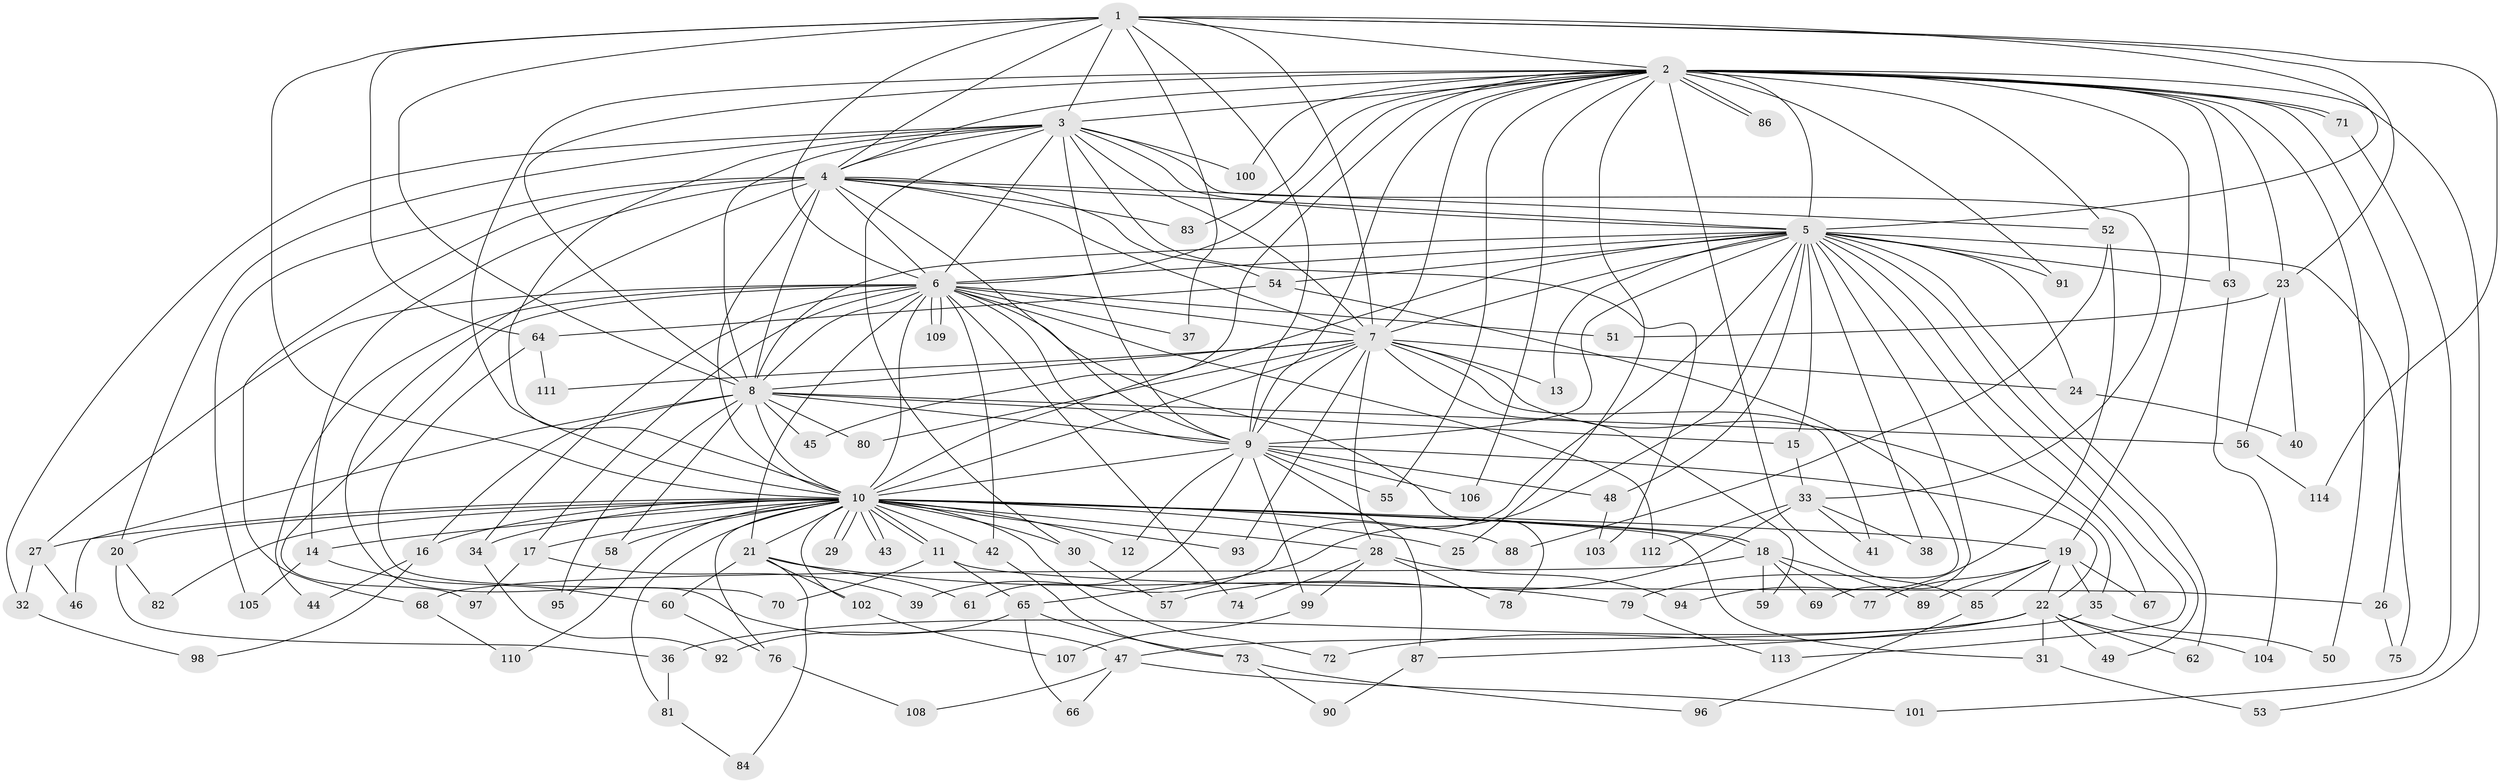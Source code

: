 // coarse degree distribution, {14: 0.023809523809523808, 25: 0.011904761904761904, 38: 0.011904761904761904, 16: 0.023809523809523808, 24: 0.011904761904761904, 19: 0.023809523809523808, 4: 0.05952380952380952, 2: 0.5119047619047619, 5: 0.047619047619047616, 3: 0.17857142857142858, 6: 0.03571428571428571, 8: 0.023809523809523808, 12: 0.011904761904761904, 1: 0.023809523809523808}
// Generated by graph-tools (version 1.1) at 2025/41/03/06/25 10:41:40]
// undirected, 114 vertices, 253 edges
graph export_dot {
graph [start="1"]
  node [color=gray90,style=filled];
  1;
  2;
  3;
  4;
  5;
  6;
  7;
  8;
  9;
  10;
  11;
  12;
  13;
  14;
  15;
  16;
  17;
  18;
  19;
  20;
  21;
  22;
  23;
  24;
  25;
  26;
  27;
  28;
  29;
  30;
  31;
  32;
  33;
  34;
  35;
  36;
  37;
  38;
  39;
  40;
  41;
  42;
  43;
  44;
  45;
  46;
  47;
  48;
  49;
  50;
  51;
  52;
  53;
  54;
  55;
  56;
  57;
  58;
  59;
  60;
  61;
  62;
  63;
  64;
  65;
  66;
  67;
  68;
  69;
  70;
  71;
  72;
  73;
  74;
  75;
  76;
  77;
  78;
  79;
  80;
  81;
  82;
  83;
  84;
  85;
  86;
  87;
  88;
  89;
  90;
  91;
  92;
  93;
  94;
  95;
  96;
  97;
  98;
  99;
  100;
  101;
  102;
  103;
  104;
  105;
  106;
  107;
  108;
  109;
  110;
  111;
  112;
  113;
  114;
  1 -- 2;
  1 -- 3;
  1 -- 4;
  1 -- 5;
  1 -- 6;
  1 -- 7;
  1 -- 8;
  1 -- 9;
  1 -- 10;
  1 -- 23;
  1 -- 37;
  1 -- 64;
  1 -- 114;
  2 -- 3;
  2 -- 4;
  2 -- 5;
  2 -- 6;
  2 -- 7;
  2 -- 8;
  2 -- 9;
  2 -- 10;
  2 -- 19;
  2 -- 23;
  2 -- 25;
  2 -- 26;
  2 -- 45;
  2 -- 50;
  2 -- 52;
  2 -- 53;
  2 -- 55;
  2 -- 63;
  2 -- 71;
  2 -- 71;
  2 -- 83;
  2 -- 85;
  2 -- 86;
  2 -- 86;
  2 -- 91;
  2 -- 100;
  2 -- 106;
  3 -- 4;
  3 -- 5;
  3 -- 6;
  3 -- 7;
  3 -- 8;
  3 -- 9;
  3 -- 10;
  3 -- 20;
  3 -- 30;
  3 -- 32;
  3 -- 33;
  3 -- 100;
  3 -- 103;
  4 -- 5;
  4 -- 6;
  4 -- 7;
  4 -- 8;
  4 -- 9;
  4 -- 10;
  4 -- 14;
  4 -- 47;
  4 -- 52;
  4 -- 54;
  4 -- 68;
  4 -- 83;
  4 -- 105;
  5 -- 6;
  5 -- 7;
  5 -- 8;
  5 -- 9;
  5 -- 10;
  5 -- 13;
  5 -- 15;
  5 -- 24;
  5 -- 38;
  5 -- 39;
  5 -- 48;
  5 -- 49;
  5 -- 54;
  5 -- 62;
  5 -- 63;
  5 -- 65;
  5 -- 67;
  5 -- 69;
  5 -- 75;
  5 -- 91;
  5 -- 113;
  6 -- 7;
  6 -- 8;
  6 -- 9;
  6 -- 10;
  6 -- 17;
  6 -- 21;
  6 -- 27;
  6 -- 34;
  6 -- 37;
  6 -- 42;
  6 -- 44;
  6 -- 51;
  6 -- 74;
  6 -- 78;
  6 -- 97;
  6 -- 109;
  6 -- 109;
  6 -- 112;
  7 -- 8;
  7 -- 9;
  7 -- 10;
  7 -- 13;
  7 -- 24;
  7 -- 28;
  7 -- 35;
  7 -- 41;
  7 -- 59;
  7 -- 80;
  7 -- 93;
  7 -- 111;
  8 -- 9;
  8 -- 10;
  8 -- 15;
  8 -- 16;
  8 -- 45;
  8 -- 46;
  8 -- 56;
  8 -- 58;
  8 -- 80;
  8 -- 95;
  9 -- 10;
  9 -- 12;
  9 -- 22;
  9 -- 48;
  9 -- 55;
  9 -- 61;
  9 -- 87;
  9 -- 99;
  9 -- 106;
  10 -- 11;
  10 -- 11;
  10 -- 12;
  10 -- 14;
  10 -- 16;
  10 -- 17;
  10 -- 18;
  10 -- 18;
  10 -- 19;
  10 -- 20;
  10 -- 21;
  10 -- 25;
  10 -- 27;
  10 -- 28;
  10 -- 29;
  10 -- 29;
  10 -- 30;
  10 -- 31;
  10 -- 34;
  10 -- 42;
  10 -- 43;
  10 -- 43;
  10 -- 58;
  10 -- 72;
  10 -- 76;
  10 -- 81;
  10 -- 82;
  10 -- 88;
  10 -- 93;
  10 -- 102;
  10 -- 110;
  11 -- 26;
  11 -- 65;
  11 -- 70;
  14 -- 60;
  14 -- 105;
  15 -- 33;
  16 -- 44;
  16 -- 98;
  17 -- 39;
  17 -- 97;
  18 -- 59;
  18 -- 68;
  18 -- 69;
  18 -- 77;
  18 -- 89;
  19 -- 22;
  19 -- 35;
  19 -- 67;
  19 -- 77;
  19 -- 85;
  19 -- 89;
  20 -- 36;
  20 -- 82;
  21 -- 60;
  21 -- 61;
  21 -- 79;
  21 -- 84;
  21 -- 102;
  22 -- 31;
  22 -- 36;
  22 -- 47;
  22 -- 49;
  22 -- 62;
  22 -- 72;
  22 -- 104;
  23 -- 40;
  23 -- 51;
  23 -- 56;
  24 -- 40;
  26 -- 75;
  27 -- 32;
  27 -- 46;
  28 -- 74;
  28 -- 78;
  28 -- 94;
  28 -- 99;
  30 -- 57;
  31 -- 53;
  32 -- 98;
  33 -- 38;
  33 -- 41;
  33 -- 57;
  33 -- 112;
  34 -- 92;
  35 -- 50;
  35 -- 87;
  36 -- 81;
  42 -- 73;
  47 -- 66;
  47 -- 101;
  47 -- 108;
  48 -- 103;
  52 -- 88;
  52 -- 94;
  54 -- 64;
  54 -- 79;
  56 -- 114;
  58 -- 95;
  60 -- 76;
  63 -- 104;
  64 -- 70;
  64 -- 111;
  65 -- 66;
  65 -- 73;
  65 -- 92;
  68 -- 110;
  71 -- 101;
  73 -- 90;
  73 -- 96;
  76 -- 108;
  79 -- 113;
  81 -- 84;
  85 -- 96;
  87 -- 90;
  99 -- 107;
  102 -- 107;
}
